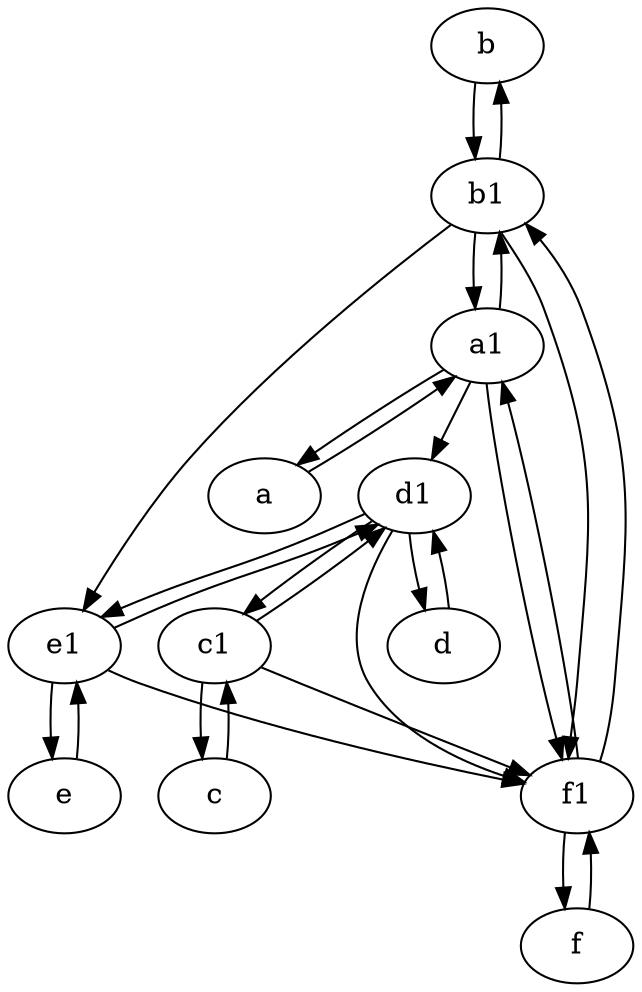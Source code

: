 digraph  {
	b [pos="50,20!"];
	d1 [pos="25,30!"];
	f1;
	f [pos="15,45!"];
	a [pos="40,10!"];
	b1 [pos="45,20!"];
	e1 [pos="25,45!"];
	e [pos="30,50!"];
	d [pos="20,30!"];
	c [pos="20,10!"];
	a1 [pos="40,15!"];
	c1 [pos="30,15!"];
	e1 -> e;
	e1 -> f1;
	b1 -> e1;
	d1 -> f1;
	d1 -> c1;
	c1 -> c;
	c -> c1;
	d1 -> e1;
	e -> e1;
	d -> d1;
	b -> b1;
	a1 -> d1;
	b1 -> f1;
	c1 -> f1;
	d1 -> d;
	b1 -> b;
	a1 -> a;
	a1 -> f1;
	a1 -> b1;
	b1 -> a1;
	e1 -> d1;
	f1 -> b1;
	f1 -> f;
	a -> a1;
	c1 -> d1;
	f1 -> a1;
	f -> f1;

	}